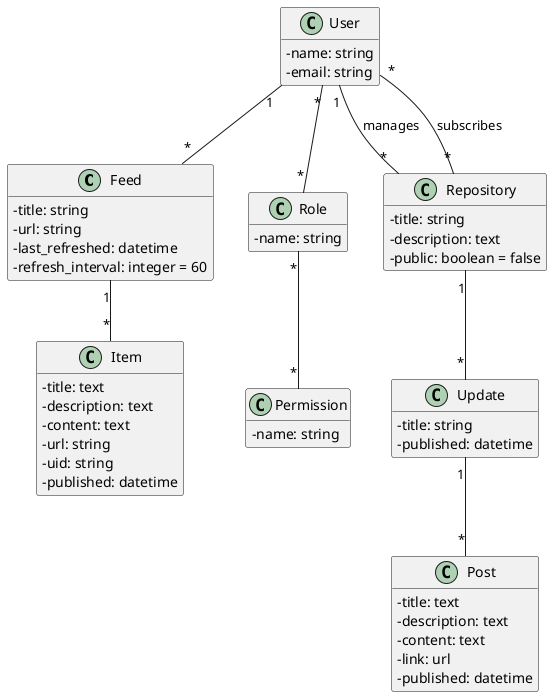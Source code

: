 @startuml
skinparam classAttributeIconSize 0
hide empty members

class Feed {
- title: string
- url: string
- last_refreshed: datetime
- refresh_interval: integer = 60
}

class Item {
- title: text
- description: text
- content: text
- url: string
- uid: string
- published: datetime
}

Feed "1" -- "*" Item

class User {
- name: string
- email: string
}

class Role {
- name: string
}

class Permission {
- name: string
}

User "1" -- "*" Feed
User "*" -- "*" Role
Role "*" -- "*" Permission

class Repository {
- title: string
- description: text
- public: boolean = false
}

class Update {
- title: string
- published: datetime
}

class Post {
- title: text
- description: text
- content: text
- link: url
- published: datetime
}

User "1" -- "*" Repository : manages
User "*" -- "*" Repository : subscribes
Repository "1" -- "*" Update
Update "1" -- "*" Post


@enduml
